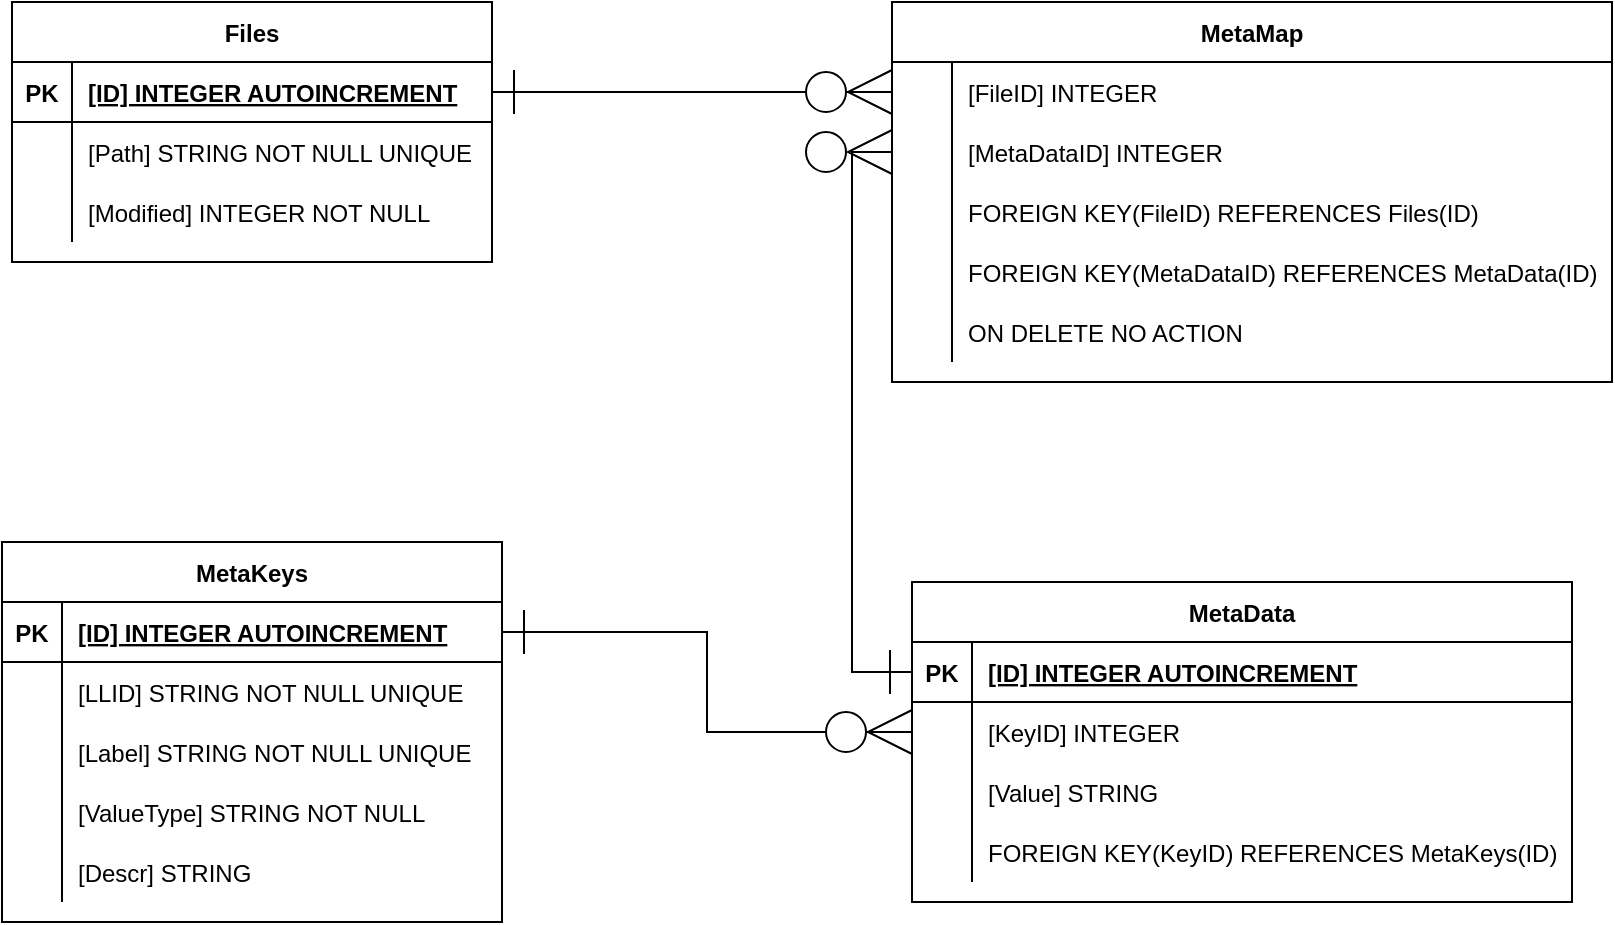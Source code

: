 <mxfile>
    <diagram id="sL3UsXWCEyp_misWPQNZ" name="Page-1">
        <mxGraphModel dx="1713" dy="806" grid="1" gridSize="10" guides="1" tooltips="1" connect="1" arrows="1" fold="1" page="1" pageScale="1" pageWidth="850" pageHeight="1100" math="0" shadow="0">
            <root>
                <mxCell id="0"/>
                <mxCell id="1" parent="0"/>
                <mxCell id="3qS05oxGWWMFfhRcezQc-123" value="" style="rounded=0;orthogonalLoop=1;jettySize=auto;html=1;startArrow=ERone;startFill=0;endArrow=ERzeroToMany;endFill=1;startSize=20;endSize=20;strokeWidth=1;edgeStyle=orthogonalEdgeStyle;entryX=0;entryY=0.5;entryDx=0;entryDy=0;" parent="1" source="3qS05oxGWWMFfhRcezQc-65" edge="1" target="3qS05oxGWWMFfhRcezQc-104">
                    <mxGeometry relative="1" as="geometry">
                        <mxPoint x="80" y="265" as="targetPoint"/>
                    </mxGeometry>
                </mxCell>
                <mxCell id="3qS05oxGWWMFfhRcezQc-64" value="Files" style="shape=table;startSize=30;container=1;collapsible=1;childLayout=tableLayout;fixedRows=1;rowLines=0;fontStyle=1;align=center;resizeLast=1;" parent="1" vertex="1">
                    <mxGeometry x="-360" y="200" width="240" height="130" as="geometry"/>
                </mxCell>
                <mxCell id="3qS05oxGWWMFfhRcezQc-65" value="" style="shape=partialRectangle;collapsible=0;dropTarget=0;pointerEvents=0;fillColor=none;points=[[0,0.5],[1,0.5]];portConstraint=eastwest;top=0;left=0;right=0;bottom=1;" parent="3qS05oxGWWMFfhRcezQc-64" vertex="1">
                    <mxGeometry y="30" width="240" height="30" as="geometry"/>
                </mxCell>
                <mxCell id="3qS05oxGWWMFfhRcezQc-66" value="PK" style="shape=partialRectangle;overflow=hidden;connectable=0;fillColor=none;top=0;left=0;bottom=0;right=0;fontStyle=1;" parent="3qS05oxGWWMFfhRcezQc-65" vertex="1">
                    <mxGeometry width="30" height="30" as="geometry"/>
                </mxCell>
                <mxCell id="3qS05oxGWWMFfhRcezQc-67" value="[ID] INTEGER  AUTOINCREMENT" style="shape=partialRectangle;overflow=hidden;connectable=0;fillColor=none;top=0;left=0;bottom=0;right=0;align=left;spacingLeft=6;fontStyle=5;" parent="3qS05oxGWWMFfhRcezQc-65" vertex="1">
                    <mxGeometry x="30" width="210" height="30" as="geometry"/>
                </mxCell>
                <mxCell id="3qS05oxGWWMFfhRcezQc-68" value="" style="shape=partialRectangle;collapsible=0;dropTarget=0;pointerEvents=0;fillColor=none;points=[[0,0.5],[1,0.5]];portConstraint=eastwest;top=0;left=0;right=0;bottom=0;" parent="3qS05oxGWWMFfhRcezQc-64" vertex="1">
                    <mxGeometry y="60" width="240" height="30" as="geometry"/>
                </mxCell>
                <mxCell id="3qS05oxGWWMFfhRcezQc-69" value="" style="shape=partialRectangle;overflow=hidden;connectable=0;fillColor=none;top=0;left=0;bottom=0;right=0;" parent="3qS05oxGWWMFfhRcezQc-68" vertex="1">
                    <mxGeometry width="30" height="30" as="geometry"/>
                </mxCell>
                <mxCell id="3qS05oxGWWMFfhRcezQc-70" value="[Path] STRING NOT NULL UNIQUE" style="shape=partialRectangle;overflow=hidden;connectable=0;fillColor=none;top=0;left=0;bottom=0;right=0;align=left;spacingLeft=6;" parent="3qS05oxGWWMFfhRcezQc-68" vertex="1">
                    <mxGeometry x="30" width="210" height="30" as="geometry"/>
                </mxCell>
                <mxCell id="3qS05oxGWWMFfhRcezQc-71" value="" style="shape=partialRectangle;collapsible=0;dropTarget=0;pointerEvents=0;fillColor=none;points=[[0,0.5],[1,0.5]];portConstraint=eastwest;top=0;left=0;right=0;bottom=0;" parent="3qS05oxGWWMFfhRcezQc-64" vertex="1">
                    <mxGeometry y="90" width="240" height="30" as="geometry"/>
                </mxCell>
                <mxCell id="3qS05oxGWWMFfhRcezQc-72" value="" style="shape=partialRectangle;overflow=hidden;connectable=0;fillColor=none;top=0;left=0;bottom=0;right=0;" parent="3qS05oxGWWMFfhRcezQc-71" vertex="1">
                    <mxGeometry width="30" height="30" as="geometry"/>
                </mxCell>
                <mxCell id="3qS05oxGWWMFfhRcezQc-73" value="[Modified] INTEGER NOT NULL" style="shape=partialRectangle;overflow=hidden;connectable=0;fillColor=none;top=0;left=0;bottom=0;right=0;align=left;spacingLeft=6;" parent="3qS05oxGWWMFfhRcezQc-71" vertex="1">
                    <mxGeometry x="30" width="210" height="30" as="geometry"/>
                </mxCell>
                <mxCell id="3qS05oxGWWMFfhRcezQc-128" value="" style="rounded=0;orthogonalLoop=1;jettySize=auto;html=1;startArrow=ERone;startFill=0;endArrow=ERzeroToMany;endFill=1;startSize=20;endSize=20;strokeWidth=1;entryX=0;entryY=0.5;entryDx=0;entryDy=0;edgeStyle=orthogonalEdgeStyle;exitX=1;exitY=0.5;exitDx=0;exitDy=0;" parent="1" source="3qS05oxGWWMFfhRcezQc-75" target="3qS05oxGWWMFfhRcezQc-94" edge="1">
                    <mxGeometry relative="1" as="geometry">
                        <mxPoint x="90.0" y="565" as="targetPoint"/>
                    </mxGeometry>
                </mxCell>
                <mxCell id="3qS05oxGWWMFfhRcezQc-74" value="MetaKeys" style="shape=table;startSize=30;container=1;collapsible=1;childLayout=tableLayout;fixedRows=1;rowLines=0;fontStyle=1;align=center;resizeLast=1;" parent="1" vertex="1">
                    <mxGeometry x="-365" y="470" width="250" height="190" as="geometry"/>
                </mxCell>
                <mxCell id="3qS05oxGWWMFfhRcezQc-75" value="" style="shape=partialRectangle;collapsible=0;dropTarget=0;pointerEvents=0;fillColor=none;points=[[0,0.5],[1,0.5]];portConstraint=eastwest;top=0;left=0;right=0;bottom=1;" parent="3qS05oxGWWMFfhRcezQc-74" vertex="1">
                    <mxGeometry y="30" width="250" height="30" as="geometry"/>
                </mxCell>
                <mxCell id="3qS05oxGWWMFfhRcezQc-76" value="PK" style="shape=partialRectangle;overflow=hidden;connectable=0;fillColor=none;top=0;left=0;bottom=0;right=0;fontStyle=1;" parent="3qS05oxGWWMFfhRcezQc-75" vertex="1">
                    <mxGeometry width="30" height="30" as="geometry"/>
                </mxCell>
                <mxCell id="3qS05oxGWWMFfhRcezQc-77" value="[ID] INTEGER  AUTOINCREMENT" style="shape=partialRectangle;overflow=hidden;connectable=0;fillColor=none;top=0;left=0;bottom=0;right=0;align=left;spacingLeft=6;fontStyle=5;" parent="3qS05oxGWWMFfhRcezQc-75" vertex="1">
                    <mxGeometry x="30" width="220" height="30" as="geometry"/>
                </mxCell>
                <mxCell id="3qS05oxGWWMFfhRcezQc-78" value="" style="shape=partialRectangle;collapsible=0;dropTarget=0;pointerEvents=0;fillColor=none;points=[[0,0.5],[1,0.5]];portConstraint=eastwest;top=0;left=0;right=0;bottom=0;" parent="3qS05oxGWWMFfhRcezQc-74" vertex="1">
                    <mxGeometry y="60" width="250" height="30" as="geometry"/>
                </mxCell>
                <mxCell id="3qS05oxGWWMFfhRcezQc-79" value="" style="shape=partialRectangle;overflow=hidden;connectable=0;fillColor=none;top=0;left=0;bottom=0;right=0;" parent="3qS05oxGWWMFfhRcezQc-78" vertex="1">
                    <mxGeometry width="30" height="30" as="geometry"/>
                </mxCell>
                <mxCell id="3qS05oxGWWMFfhRcezQc-80" value="[LLID] STRING NOT NULL UNIQUE" style="shape=partialRectangle;overflow=hidden;connectable=0;fillColor=none;top=0;left=0;bottom=0;right=0;align=left;spacingLeft=6;" parent="3qS05oxGWWMFfhRcezQc-78" vertex="1">
                    <mxGeometry x="30" width="220" height="30" as="geometry"/>
                </mxCell>
                <mxCell id="3qS05oxGWWMFfhRcezQc-81" value="" style="shape=partialRectangle;collapsible=0;dropTarget=0;pointerEvents=0;fillColor=none;points=[[0,0.5],[1,0.5]];portConstraint=eastwest;top=0;left=0;right=0;bottom=0;" parent="3qS05oxGWWMFfhRcezQc-74" vertex="1">
                    <mxGeometry y="90" width="250" height="30" as="geometry"/>
                </mxCell>
                <mxCell id="3qS05oxGWWMFfhRcezQc-82" value="" style="shape=partialRectangle;overflow=hidden;connectable=0;fillColor=none;top=0;left=0;bottom=0;right=0;" parent="3qS05oxGWWMFfhRcezQc-81" vertex="1">
                    <mxGeometry width="30" height="30" as="geometry"/>
                </mxCell>
                <mxCell id="3qS05oxGWWMFfhRcezQc-83" value="[Label] STRING NOT NULL UNIQUE" style="shape=partialRectangle;overflow=hidden;connectable=0;fillColor=none;top=0;left=0;bottom=0;right=0;align=left;spacingLeft=6;" parent="3qS05oxGWWMFfhRcezQc-81" vertex="1">
                    <mxGeometry x="30" width="220" height="30" as="geometry"/>
                </mxCell>
                <mxCell id="3qS05oxGWWMFfhRcezQc-84" value="" style="shape=partialRectangle;collapsible=0;dropTarget=0;pointerEvents=0;fillColor=none;points=[[0,0.5],[1,0.5]];portConstraint=eastwest;top=0;left=0;right=0;bottom=0;" parent="3qS05oxGWWMFfhRcezQc-74" vertex="1">
                    <mxGeometry y="120" width="250" height="30" as="geometry"/>
                </mxCell>
                <mxCell id="3qS05oxGWWMFfhRcezQc-85" value="" style="shape=partialRectangle;overflow=hidden;connectable=0;fillColor=none;top=0;left=0;bottom=0;right=0;" parent="3qS05oxGWWMFfhRcezQc-84" vertex="1">
                    <mxGeometry width="30" height="30" as="geometry"/>
                </mxCell>
                <mxCell id="3qS05oxGWWMFfhRcezQc-86" value="[ValueType] STRING NOT NULL" style="shape=partialRectangle;overflow=hidden;connectable=0;fillColor=none;top=0;left=0;bottom=0;right=0;align=left;spacingLeft=6;" parent="3qS05oxGWWMFfhRcezQc-84" vertex="1">
                    <mxGeometry x="30" width="220" height="30" as="geometry"/>
                </mxCell>
                <mxCell id="3qS05oxGWWMFfhRcezQc-87" value="" style="shape=partialRectangle;collapsible=0;dropTarget=0;pointerEvents=0;fillColor=none;points=[[0,0.5],[1,0.5]];portConstraint=eastwest;top=0;left=0;right=0;bottom=0;" parent="3qS05oxGWWMFfhRcezQc-74" vertex="1">
                    <mxGeometry y="150" width="250" height="30" as="geometry"/>
                </mxCell>
                <mxCell id="3qS05oxGWWMFfhRcezQc-88" value="" style="shape=partialRectangle;overflow=hidden;connectable=0;fillColor=none;top=0;left=0;bottom=0;right=0;" parent="3qS05oxGWWMFfhRcezQc-87" vertex="1">
                    <mxGeometry width="30" height="30" as="geometry"/>
                </mxCell>
                <mxCell id="3qS05oxGWWMFfhRcezQc-89" value="[Descr] STRING" style="shape=partialRectangle;overflow=hidden;connectable=0;fillColor=none;top=0;left=0;bottom=0;right=0;align=left;spacingLeft=6;" parent="3qS05oxGWWMFfhRcezQc-87" vertex="1">
                    <mxGeometry x="30" width="220" height="30" as="geometry"/>
                </mxCell>
                <mxCell id="3qS05oxGWWMFfhRcezQc-135" value="" style="edgeStyle=orthogonalEdgeStyle;rounded=0;orthogonalLoop=1;jettySize=auto;html=1;startArrow=ERone;startFill=0;endArrow=ERzeroToMany;endFill=1;startSize=20;endSize=20;strokeWidth=1;entryX=0;entryY=0.5;entryDx=0;entryDy=0;exitX=0;exitY=0.5;exitDx=0;exitDy=0;" parent="1" source="3qS05oxGWWMFfhRcezQc-91" target="3qS05oxGWWMFfhRcezQc-107" edge="1">
                    <mxGeometry relative="1" as="geometry">
                        <mxPoint x="230" y="520" as="targetPoint"/>
                    </mxGeometry>
                </mxCell>
                <mxCell id="3qS05oxGWWMFfhRcezQc-90" value="MetaData" style="shape=table;startSize=30;container=1;collapsible=1;childLayout=tableLayout;fixedRows=1;rowLines=0;fontStyle=1;align=center;resizeLast=1;" parent="1" vertex="1">
                    <mxGeometry x="90" y="490" width="330" height="160" as="geometry"/>
                </mxCell>
                <mxCell id="3qS05oxGWWMFfhRcezQc-91" value="" style="shape=partialRectangle;collapsible=0;dropTarget=0;pointerEvents=0;fillColor=none;points=[[0,0.5],[1,0.5]];portConstraint=eastwest;top=0;left=0;right=0;bottom=1;" parent="3qS05oxGWWMFfhRcezQc-90" vertex="1">
                    <mxGeometry y="30" width="330" height="30" as="geometry"/>
                </mxCell>
                <mxCell id="3qS05oxGWWMFfhRcezQc-92" value="PK" style="shape=partialRectangle;overflow=hidden;connectable=0;fillColor=none;top=0;left=0;bottom=0;right=0;fontStyle=1;" parent="3qS05oxGWWMFfhRcezQc-91" vertex="1">
                    <mxGeometry width="30" height="30" as="geometry"/>
                </mxCell>
                <mxCell id="3qS05oxGWWMFfhRcezQc-93" value="[ID] INTEGER  AUTOINCREMENT" style="shape=partialRectangle;overflow=hidden;connectable=0;fillColor=none;top=0;left=0;bottom=0;right=0;align=left;spacingLeft=6;fontStyle=5;" parent="3qS05oxGWWMFfhRcezQc-91" vertex="1">
                    <mxGeometry x="30" width="300" height="30" as="geometry"/>
                </mxCell>
                <mxCell id="3qS05oxGWWMFfhRcezQc-94" value="" style="shape=partialRectangle;collapsible=0;dropTarget=0;pointerEvents=0;fillColor=none;points=[[0,0.5],[1,0.5]];portConstraint=eastwest;top=0;left=0;right=0;bottom=0;" parent="3qS05oxGWWMFfhRcezQc-90" vertex="1">
                    <mxGeometry y="60" width="330" height="30" as="geometry"/>
                </mxCell>
                <mxCell id="3qS05oxGWWMFfhRcezQc-95" value="" style="shape=partialRectangle;overflow=hidden;connectable=0;fillColor=none;top=0;left=0;bottom=0;right=0;" parent="3qS05oxGWWMFfhRcezQc-94" vertex="1">
                    <mxGeometry width="30" height="30" as="geometry"/>
                </mxCell>
                <mxCell id="3qS05oxGWWMFfhRcezQc-96" value="[KeyID] INTEGER" style="shape=partialRectangle;overflow=hidden;connectable=0;fillColor=none;top=0;left=0;bottom=0;right=0;align=left;spacingLeft=6;" parent="3qS05oxGWWMFfhRcezQc-94" vertex="1">
                    <mxGeometry x="30" width="300" height="30" as="geometry"/>
                </mxCell>
                <mxCell id="3qS05oxGWWMFfhRcezQc-97" value="" style="shape=partialRectangle;collapsible=0;dropTarget=0;pointerEvents=0;fillColor=none;points=[[0,0.5],[1,0.5]];portConstraint=eastwest;top=0;left=0;right=0;bottom=0;" parent="3qS05oxGWWMFfhRcezQc-90" vertex="1">
                    <mxGeometry y="90" width="330" height="30" as="geometry"/>
                </mxCell>
                <mxCell id="3qS05oxGWWMFfhRcezQc-98" value="" style="shape=partialRectangle;overflow=hidden;connectable=0;fillColor=none;top=0;left=0;bottom=0;right=0;" parent="3qS05oxGWWMFfhRcezQc-97" vertex="1">
                    <mxGeometry width="30" height="30" as="geometry"/>
                </mxCell>
                <mxCell id="3qS05oxGWWMFfhRcezQc-99" value="[Value] STRING" style="shape=partialRectangle;overflow=hidden;connectable=0;fillColor=none;top=0;left=0;bottom=0;right=0;align=left;spacingLeft=6;" parent="3qS05oxGWWMFfhRcezQc-97" vertex="1">
                    <mxGeometry x="30" width="300" height="30" as="geometry"/>
                </mxCell>
                <mxCell id="3qS05oxGWWMFfhRcezQc-100" value="" style="shape=partialRectangle;collapsible=0;dropTarget=0;pointerEvents=0;fillColor=none;points=[[0,0.5],[1,0.5]];portConstraint=eastwest;top=0;left=0;right=0;bottom=0;" parent="3qS05oxGWWMFfhRcezQc-90" vertex="1">
                    <mxGeometry y="120" width="330" height="30" as="geometry"/>
                </mxCell>
                <mxCell id="3qS05oxGWWMFfhRcezQc-101" value="" style="shape=partialRectangle;overflow=hidden;connectable=0;fillColor=none;top=0;left=0;bottom=0;right=0;" parent="3qS05oxGWWMFfhRcezQc-100" vertex="1">
                    <mxGeometry width="30" height="30" as="geometry"/>
                </mxCell>
                <mxCell id="3qS05oxGWWMFfhRcezQc-102" value="FOREIGN KEY(KeyID) REFERENCES MetaKeys(ID)" style="shape=partialRectangle;overflow=hidden;connectable=0;fillColor=none;top=0;left=0;bottom=0;right=0;align=left;spacingLeft=6;" parent="3qS05oxGWWMFfhRcezQc-100" vertex="1">
                    <mxGeometry x="30" width="300" height="30" as="geometry"/>
                </mxCell>
                <mxCell id="3qS05oxGWWMFfhRcezQc-103" value="MetaMap" style="shape=table;startSize=30;container=1;collapsible=1;childLayout=tableLayout;fixedRows=1;rowLines=0;fontStyle=1;align=center;resizeLast=1;" parent="1" vertex="1">
                    <mxGeometry x="80" y="200" width="360" height="190" as="geometry"/>
                </mxCell>
                <mxCell id="3qS05oxGWWMFfhRcezQc-104" value="" style="shape=partialRectangle;collapsible=0;dropTarget=0;pointerEvents=0;fillColor=none;points=[[0,0.5],[1,0.5]];portConstraint=eastwest;top=0;left=0;right=0;bottom=0;" parent="3qS05oxGWWMFfhRcezQc-103" vertex="1">
                    <mxGeometry y="30" width="360" height="30" as="geometry"/>
                </mxCell>
                <mxCell id="3qS05oxGWWMFfhRcezQc-105" value="" style="shape=partialRectangle;overflow=hidden;connectable=0;fillColor=none;top=0;left=0;bottom=0;right=0;" parent="3qS05oxGWWMFfhRcezQc-104" vertex="1">
                    <mxGeometry width="30" height="30" as="geometry"/>
                </mxCell>
                <mxCell id="3qS05oxGWWMFfhRcezQc-106" value="[FileID] INTEGER" style="shape=partialRectangle;overflow=hidden;connectable=0;fillColor=none;top=0;left=0;bottom=0;right=0;align=left;spacingLeft=6;" parent="3qS05oxGWWMFfhRcezQc-104" vertex="1">
                    <mxGeometry x="30" width="330" height="30" as="geometry"/>
                </mxCell>
                <mxCell id="3qS05oxGWWMFfhRcezQc-107" value="" style="shape=partialRectangle;collapsible=0;dropTarget=0;pointerEvents=0;fillColor=none;points=[[0,0.5],[1,0.5]];portConstraint=eastwest;top=0;left=0;right=0;bottom=0;" parent="3qS05oxGWWMFfhRcezQc-103" vertex="1">
                    <mxGeometry y="60" width="360" height="30" as="geometry"/>
                </mxCell>
                <mxCell id="3qS05oxGWWMFfhRcezQc-108" value="" style="shape=partialRectangle;overflow=hidden;connectable=0;fillColor=none;top=0;left=0;bottom=0;right=0;" parent="3qS05oxGWWMFfhRcezQc-107" vertex="1">
                    <mxGeometry width="30" height="30" as="geometry"/>
                </mxCell>
                <mxCell id="3qS05oxGWWMFfhRcezQc-109" value="[MetaDataID] INTEGER" style="shape=partialRectangle;overflow=hidden;connectable=0;fillColor=none;top=0;left=0;bottom=0;right=0;align=left;spacingLeft=6;" parent="3qS05oxGWWMFfhRcezQc-107" vertex="1">
                    <mxGeometry x="30" width="330" height="30" as="geometry"/>
                </mxCell>
                <mxCell id="3qS05oxGWWMFfhRcezQc-110" value="" style="shape=partialRectangle;collapsible=0;dropTarget=0;pointerEvents=0;fillColor=none;points=[[0,0.5],[1,0.5]];portConstraint=eastwest;top=0;left=0;right=0;bottom=0;" parent="3qS05oxGWWMFfhRcezQc-103" vertex="1">
                    <mxGeometry y="90" width="360" height="30" as="geometry"/>
                </mxCell>
                <mxCell id="3qS05oxGWWMFfhRcezQc-111" value="" style="shape=partialRectangle;overflow=hidden;connectable=0;fillColor=none;top=0;left=0;bottom=0;right=0;" parent="3qS05oxGWWMFfhRcezQc-110" vertex="1">
                    <mxGeometry width="30" height="30" as="geometry"/>
                </mxCell>
                <mxCell id="3qS05oxGWWMFfhRcezQc-112" value="FOREIGN KEY(FileID) REFERENCES Files(ID)" style="shape=partialRectangle;overflow=hidden;connectable=0;fillColor=none;top=0;left=0;bottom=0;right=0;align=left;spacingLeft=6;" parent="3qS05oxGWWMFfhRcezQc-110" vertex="1">
                    <mxGeometry x="30" width="330" height="30" as="geometry"/>
                </mxCell>
                <mxCell id="3qS05oxGWWMFfhRcezQc-113" value="" style="shape=partialRectangle;collapsible=0;dropTarget=0;pointerEvents=0;fillColor=none;points=[[0,0.5],[1,0.5]];portConstraint=eastwest;top=0;left=0;right=0;bottom=0;" parent="3qS05oxGWWMFfhRcezQc-103" vertex="1">
                    <mxGeometry y="120" width="360" height="30" as="geometry"/>
                </mxCell>
                <mxCell id="3qS05oxGWWMFfhRcezQc-114" value="" style="shape=partialRectangle;overflow=hidden;connectable=0;fillColor=none;top=0;left=0;bottom=0;right=0;" parent="3qS05oxGWWMFfhRcezQc-113" vertex="1">
                    <mxGeometry width="30" height="30" as="geometry"/>
                </mxCell>
                <mxCell id="3qS05oxGWWMFfhRcezQc-115" value="FOREIGN KEY(MetaDataID) REFERENCES MetaData(ID)" style="shape=partialRectangle;overflow=hidden;connectable=0;fillColor=none;top=0;left=0;bottom=0;right=0;align=left;spacingLeft=6;" parent="3qS05oxGWWMFfhRcezQc-113" vertex="1">
                    <mxGeometry x="30" width="330" height="30" as="geometry"/>
                </mxCell>
                <mxCell id="3qS05oxGWWMFfhRcezQc-116" value="" style="shape=partialRectangle;collapsible=0;dropTarget=0;pointerEvents=0;fillColor=none;points=[[0,0.5],[1,0.5]];portConstraint=eastwest;top=0;left=0;right=0;bottom=0;" parent="3qS05oxGWWMFfhRcezQc-103" vertex="1">
                    <mxGeometry y="150" width="360" height="30" as="geometry"/>
                </mxCell>
                <mxCell id="3qS05oxGWWMFfhRcezQc-117" value="" style="shape=partialRectangle;overflow=hidden;connectable=0;fillColor=none;top=0;left=0;bottom=0;right=0;" parent="3qS05oxGWWMFfhRcezQc-116" vertex="1">
                    <mxGeometry width="30" height="30" as="geometry"/>
                </mxCell>
                <mxCell id="3qS05oxGWWMFfhRcezQc-118" value="ON DELETE NO ACTION" style="shape=partialRectangle;overflow=hidden;connectable=0;fillColor=none;top=0;left=0;bottom=0;right=0;align=left;spacingLeft=6;" parent="3qS05oxGWWMFfhRcezQc-116" vertex="1">
                    <mxGeometry x="30" width="330" height="30" as="geometry"/>
                </mxCell>
            </root>
        </mxGraphModel>
    </diagram>
</mxfile>